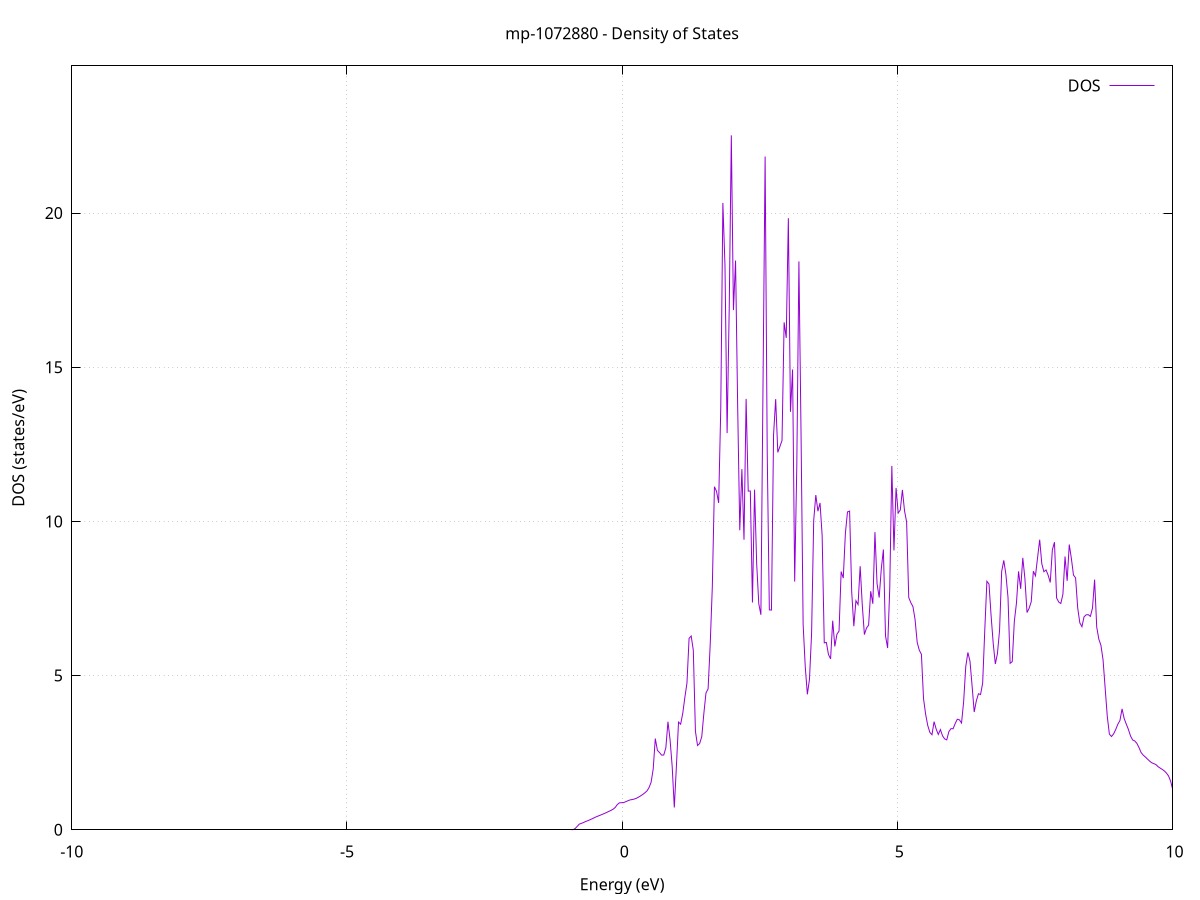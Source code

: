set title 'mp-1072880 - Density of States'
set xlabel 'Energy (eV)'
set ylabel 'DOS (states/eV)'
set grid
set xrange [-10:10]
set yrange [0:24.775]
set xzeroaxis lt -1
set terminal png size 800,600
set output 'mp-1072880_dos_gnuplot.png'
plot '-' using 1:2 with lines title 'DOS'
-52.203800 0.000000
-52.165400 0.000000
-52.127000 0.000000
-52.088600 0.000000
-52.050300 0.000000
-52.011900 0.000000
-51.973500 0.000000
-51.935100 0.000000
-51.896800 0.000000
-51.858400 0.000000
-51.820000 0.000000
-51.781600 0.000000
-51.743200 0.000000
-51.704900 0.000000
-51.666500 0.000000
-51.628100 0.000000
-51.589700 0.000000
-51.551400 0.000000
-51.513000 0.000000
-51.474600 0.000000
-51.436200 0.000000
-51.397900 0.000000
-51.359500 0.000000
-51.321100 0.000000
-51.282700 0.000000
-51.244400 0.000000
-51.206000 0.000000
-51.167600 0.000000
-51.129200 0.000000
-51.090800 0.000000
-51.052500 0.000000
-51.014100 0.000000
-50.975700 0.000000
-50.937300 0.000000
-50.899000 0.000000
-50.860600 0.000000
-50.822200 0.000000
-50.783800 0.000000
-50.745500 0.000000
-50.707100 0.000000
-50.668700 0.000000
-50.630300 0.000000
-50.592000 0.000000
-50.553600 0.000000
-50.515200 0.000000
-50.476800 0.000000
-50.438400 0.000000
-50.400100 0.000000
-50.361700 0.000000
-50.323300 0.000000
-50.284900 0.000000
-50.246600 0.000000
-50.208200 0.000000
-50.169800 0.000000
-50.131400 0.000000
-50.093100 0.000000
-50.054700 0.000000
-50.016300 0.000000
-49.977900 0.000000
-49.939600 0.000000
-49.901200 0.000000
-49.862800 0.000000
-49.824400 0.000000
-49.786000 0.000000
-49.747700 0.000000
-49.709300 0.000000
-49.670900 0.000000
-49.632500 0.000000
-49.594200 0.000000
-49.555800 0.000000
-49.517400 0.000000
-49.479000 0.000000
-49.440700 0.000000
-49.402300 0.000000
-49.363900 0.000000
-49.325500 0.000000
-49.287200 0.000000
-49.248800 0.000000
-49.210400 0.000000
-49.172000 0.000000
-49.133600 0.000000
-49.095300 0.000000
-49.056900 0.000000
-49.018500 0.000000
-48.980100 0.000000
-48.941800 0.000000
-48.903400 0.000000
-48.865000 0.000000
-48.826600 0.000000
-48.788300 0.000000
-48.749900 0.000000
-48.711500 0.000000
-48.673100 0.000000
-48.634800 0.000000
-48.596400 0.000000
-48.558000 0.000000
-48.519600 0.000000
-48.481200 0.000000
-48.442900 0.000000
-48.404500 0.000000
-48.366100 0.000000
-48.327700 0.000000
-48.289400 0.000000
-48.251000 0.000000
-48.212600 0.000000
-48.174200 0.000000
-48.135900 0.000000
-48.097500 0.000000
-48.059100 0.000000
-48.020700 0.000000
-47.982400 0.000000
-47.944000 0.000000
-47.905600 0.000000
-47.867200 0.000000
-47.828800 0.000000
-47.790500 0.000000
-47.752100 0.000000
-47.713700 0.000000
-47.675300 0.000000
-47.637000 0.000000
-47.598600 0.000000
-47.560200 0.000000
-47.521800 0.000000
-47.483500 0.000000
-47.445100 0.000000
-47.406700 0.000000
-47.368300 0.000000
-47.330000 0.000000
-47.291600 0.000000
-47.253200 0.000000
-47.214800 0.000000
-47.176400 0.000000
-47.138100 0.000000
-47.099700 0.000000
-47.061300 0.000000
-47.022900 0.000000
-46.984600 0.000000
-46.946200 0.000000
-46.907800 0.000000
-46.869400 0.000000
-46.831100 0.000000
-46.792700 0.000000
-46.754300 0.000000
-46.715900 0.000000
-46.677600 0.000000
-46.639200 0.000000
-46.600800 0.000000
-46.562400 0.000000
-46.524000 0.000000
-46.485700 0.000000
-46.447300 0.000000
-46.408900 0.000000
-46.370500 0.000000
-46.332200 0.000000
-46.293800 0.000000
-46.255400 0.000000
-46.217000 0.000000
-46.178700 0.000000
-46.140300 0.000000
-46.101900 0.000000
-46.063500 0.000000
-46.025200 0.000000
-45.986800 0.000000
-45.948400 0.000000
-45.910000 0.000000
-45.871600 0.000000
-45.833300 0.000000
-45.794900 0.000000
-45.756500 0.000000
-45.718100 0.000000
-45.679800 0.000000
-45.641400 0.000000
-45.603000 0.000000
-45.564600 0.000000
-45.526300 0.000000
-45.487900 0.000000
-45.449500 0.000000
-45.411100 0.000000
-45.372800 0.000000
-45.334400 0.000000
-45.296000 0.000000
-45.257600 0.000000
-45.219200 0.000000
-45.180900 0.000000
-45.142500 0.000000
-45.104100 0.000000
-45.065700 0.000000
-45.027400 0.000000
-44.989000 0.000000
-44.950600 0.000000
-44.912200 0.000000
-44.873900 0.000000
-44.835500 0.000000
-44.797100 0.000000
-44.758700 0.000000
-44.720400 0.000000
-44.682000 0.000000
-44.643600 0.000000
-44.605200 0.000000
-44.566800 0.000000
-44.528500 0.000000
-44.490100 0.000000
-44.451700 0.000000
-44.413300 0.000000
-44.375000 0.000000
-44.336600 0.000000
-44.298200 0.000000
-44.259800 0.000000
-44.221500 0.000000
-44.183100 0.000000
-44.144700 0.000000
-44.106300 0.000000
-44.068000 0.000000
-44.029600 0.000000
-43.991200 0.000000
-43.952800 0.000000
-43.914400 0.000000
-43.876100 0.000000
-43.837700 0.000000
-43.799300 0.000000
-43.760900 0.000000
-43.722600 0.000000
-43.684200 0.000000
-43.645800 0.000000
-43.607400 0.000000
-43.569100 0.000000
-43.530700 0.000000
-43.492300 0.000000
-43.453900 0.000000
-43.415600 0.000000
-43.377200 0.000000
-43.338800 0.000000
-43.300400 0.000000
-43.262000 0.000000
-43.223700 0.000000
-43.185300 0.000000
-43.146900 0.000000
-43.108500 0.000000
-43.070200 0.000000
-43.031800 0.000000
-42.993400 0.000000
-42.955000 0.000000
-42.916700 0.000000
-42.878300 0.000000
-42.839900 0.000000
-42.801500 0.000000
-42.763200 0.000000
-42.724800 0.000000
-42.686400 0.000000
-42.648000 0.000000
-42.609600 0.000000
-42.571300 0.000000
-42.532900 0.000000
-42.494500 0.000000
-42.456100 0.000000
-42.417800 0.000000
-42.379400 0.000000
-42.341000 0.000000
-42.302600 0.000000
-42.264300 0.000000
-42.225900 0.000000
-42.187500 0.000000
-42.149100 0.000000
-42.110800 0.000000
-42.072400 0.000000
-42.034000 0.000000
-41.995600 0.000000
-41.957200 0.000000
-41.918900 0.000000
-41.880500 0.000000
-41.842100 0.000000
-41.803700 0.000000
-41.765400 0.000000
-41.727000 0.000000
-41.688600 0.000000
-41.650200 0.000000
-41.611900 0.000000
-41.573500 0.000000
-41.535100 0.000000
-41.496700 0.000000
-41.458400 0.000000
-41.420000 0.000000
-41.381600 0.000000
-41.343200 0.000000
-41.304800 0.000000
-41.266500 0.000000
-41.228100 0.000000
-41.189700 0.000000
-41.151300 0.000000
-41.113000 0.000000
-41.074600 0.000000
-41.036200 0.000000
-40.997800 0.000000
-40.959500 0.000000
-40.921100 0.000000
-40.882700 0.000000
-40.844300 0.000000
-40.806000 0.000000
-40.767600 0.000000
-40.729200 0.000000
-40.690800 0.000000
-40.652400 0.000000
-40.614100 0.000000
-40.575700 0.000000
-40.537300 0.000000
-40.498900 0.000000
-40.460600 0.000000
-40.422200 0.000000
-40.383800 0.000000
-40.345400 0.000000
-40.307100 0.000000
-40.268700 0.000000
-40.230300 0.000000
-40.191900 0.000000
-40.153600 0.000000
-40.115200 0.000000
-40.076800 0.000000
-40.038400 0.000000
-40.000000 0.000000
-39.961700 0.000000
-39.923300 0.000000
-39.884900 0.000000
-39.846500 0.000000
-39.808200 0.000000
-39.769800 0.000000
-39.731400 0.000000
-39.693000 0.000000
-39.654700 0.000000
-39.616300 0.000000
-39.577900 0.000000
-39.539500 0.000000
-39.501200 0.000000
-39.462800 0.000000
-39.424400 0.000000
-39.386000 0.000000
-39.347600 0.000000
-39.309300 0.000000
-39.270900 0.000000
-39.232500 0.000000
-39.194100 0.000000
-39.155800 0.000000
-39.117400 0.000000
-39.079000 0.000000
-39.040600 0.000000
-39.002300 0.000000
-38.963900 0.000000
-38.925500 0.000000
-38.887100 0.000000
-38.848700 0.000000
-38.810400 0.000000
-38.772000 0.000000
-38.733600 0.000000
-38.695200 0.000000
-38.656900 0.000000
-38.618500 0.000000
-38.580100 0.000000
-38.541700 0.000000
-38.503400 0.000000
-38.465000 0.000000
-38.426600 0.000000
-38.388200 0.000000
-38.349900 0.000000
-38.311500 0.000000
-38.273100 0.000000
-38.234700 0.000000
-38.196300 0.000000
-38.158000 0.000000
-38.119600 0.000000
-38.081200 0.000000
-38.042800 0.000000
-38.004500 0.000000
-37.966100 0.000000
-37.927700 0.000000
-37.889300 0.000000
-37.851000 0.000000
-37.812600 0.000000
-37.774200 0.000000
-37.735800 0.000000
-37.697500 0.000000
-37.659100 0.000000
-37.620700 0.000000
-37.582300 0.000000
-37.543900 0.000000
-37.505600 0.000000
-37.467200 0.000000
-37.428800 0.000000
-37.390400 0.000000
-37.352100 0.000000
-37.313700 0.000000
-37.275300 0.000000
-37.236900 0.000000
-37.198600 0.000000
-37.160200 0.000000
-37.121800 0.000000
-37.083400 0.000000
-37.045100 0.000000
-37.006700 0.000000
-36.968300 0.000000
-36.929900 0.000000
-36.891500 0.000000
-36.853200 0.000000
-36.814800 0.000000
-36.776400 0.000000
-36.738000 0.000000
-36.699700 0.000000
-36.661300 0.000000
-36.622900 0.000000
-36.584500 0.000000
-36.546200 0.000000
-36.507800 0.000000
-36.469400 0.000000
-36.431000 0.000000
-36.392700 0.000000
-36.354300 0.000000
-36.315900 0.000000
-36.277500 0.000000
-36.239100 0.000000
-36.200800 0.000000
-36.162400 0.000000
-36.124000 0.000000
-36.085600 0.000000
-36.047300 0.000000
-36.008900 0.000000
-35.970500 0.000000
-35.932100 0.000000
-35.893800 0.000000
-35.855400 0.000000
-35.817000 0.000000
-35.778600 0.000000
-35.740300 0.000000
-35.701900 0.000000
-35.663500 0.000000
-35.625100 0.000000
-35.586700 0.000000
-35.548400 0.000000
-35.510000 0.000000
-35.471600 0.000000
-35.433200 0.000000
-35.394900 0.000000
-35.356500 0.000000
-35.318100 0.000000
-35.279700 0.000000
-35.241400 0.000000
-35.203000 0.000000
-35.164600 0.000000
-35.126200 0.000000
-35.087900 0.000000
-35.049500 0.000000
-35.011100 0.000000
-34.972700 0.000000
-34.934300 0.000000
-34.896000 0.000000
-34.857600 0.000000
-34.819200 0.000000
-34.780800 0.000000
-34.742500 0.000000
-34.704100 0.000000
-34.665700 0.000000
-34.627300 0.000000
-34.589000 0.000000
-34.550600 0.000000
-34.512200 0.000000
-34.473800 0.000000
-34.435500 0.000000
-34.397100 0.000000
-34.358700 0.000000
-34.320300 0.000000
-34.281900 0.000000
-34.243600 0.000000
-34.205200 0.000000
-34.166800 0.000000
-34.128400 0.000000
-34.090100 0.000000
-34.051700 0.010900
-34.013300 33.824600
-33.974900 0.000000
-33.936600 0.000000
-33.898200 0.000000
-33.859800 16.549400
-33.821400 18.087200
-33.783100 48.944100
-33.744700 22.887100
-33.706300 0.000000
-33.667900 0.000000
-33.629500 0.000000
-33.591200 0.000000
-33.552800 0.000000
-33.514400 0.000000
-33.476000 0.000000
-33.437700 0.000000
-33.399300 0.000000
-33.360900 0.000000
-33.322500 0.000000
-33.284200 0.000000
-33.245800 0.000000
-33.207400 0.000000
-33.169000 0.000000
-33.130700 0.000000
-33.092300 0.000000
-33.053900 0.000000
-33.015500 0.000000
-32.977100 0.000000
-32.938800 0.000000
-32.900400 0.000000
-32.862000 0.000000
-32.823600 0.000000
-32.785300 0.000000
-32.746900 0.000000
-32.708500 0.000000
-32.670100 0.000000
-32.631800 0.000000
-32.593400 0.000000
-32.555000 0.000000
-32.516600 0.000000
-32.478300 0.000000
-32.439900 0.000000
-32.401500 0.000000
-32.363100 0.000000
-32.324700 0.000000
-32.286400 0.000000
-32.248000 0.000000
-32.209600 0.000000
-32.171200 0.000000
-32.132900 0.000000
-32.094500 0.000000
-32.056100 0.000000
-32.017700 0.000000
-31.979400 0.000000
-31.941000 0.000000
-31.902600 0.000000
-31.864200 0.000000
-31.825900 0.000000
-31.787500 0.000000
-31.749100 0.000000
-31.710700 0.000000
-31.672300 0.000000
-31.634000 0.000000
-31.595600 0.000000
-31.557200 0.000000
-31.518800 0.000000
-31.480500 0.000000
-31.442100 0.000000
-31.403700 0.000000
-31.365300 0.000000
-31.327000 0.000000
-31.288600 0.000000
-31.250200 0.000000
-31.211800 0.000000
-31.173500 0.000000
-31.135100 0.000000
-31.096700 0.000000
-31.058300 0.000000
-31.019900 0.000000
-30.981600 0.000000
-30.943200 0.000000
-30.904800 0.000000
-30.866400 0.000000
-30.828100 0.000000
-30.789700 0.000000
-30.751300 0.000000
-30.712900 0.000000
-30.674600 0.000000
-30.636200 0.000000
-30.597800 0.000000
-30.559400 0.000000
-30.521100 0.000000
-30.482700 0.000000
-30.444300 0.000000
-30.405900 0.000000
-30.367500 0.000000
-30.329200 0.000000
-30.290800 0.000000
-30.252400 0.000000
-30.214000 0.000000
-30.175700 0.000000
-30.137300 0.000000
-30.098900 0.000000
-30.060500 0.000000
-30.022200 0.000000
-29.983800 0.000000
-29.945400 0.000000
-29.907000 0.000000
-29.868700 0.000000
-29.830300 0.000000
-29.791900 0.000000
-29.753500 0.000000
-29.715100 0.000000
-29.676800 0.000000
-29.638400 0.000000
-29.600000 0.000000
-29.561600 0.000000
-29.523300 0.000000
-29.484900 0.000000
-29.446500 0.000000
-29.408100 0.000000
-29.369800 0.000000
-29.331400 0.000000
-29.293000 0.000000
-29.254600 0.000000
-29.216300 0.000000
-29.177900 0.000000
-29.139500 0.000000
-29.101100 0.000000
-29.062700 0.000000
-29.024400 0.000000
-28.986000 0.000000
-28.947600 0.000000
-28.909200 0.000000
-28.870900 0.000000
-28.832500 0.000000
-28.794100 0.000000
-28.755700 0.000000
-28.717400 0.000000
-28.679000 0.000000
-28.640600 0.000000
-28.602200 0.000000
-28.563900 0.000000
-28.525500 0.000000
-28.487100 0.000000
-28.448700 0.000000
-28.410300 0.000000
-28.372000 0.000000
-28.333600 0.000000
-28.295200 0.000000
-28.256800 0.000000
-28.218500 0.000000
-28.180100 0.000000
-28.141700 0.000000
-28.103300 0.000000
-28.065000 0.000000
-28.026600 0.000000
-27.988200 0.000000
-27.949800 0.000000
-27.911500 0.000000
-27.873100 0.000000
-27.834700 0.000000
-27.796300 0.000000
-27.757900 0.000000
-27.719600 0.000000
-27.681200 0.000000
-27.642800 0.000000
-27.604400 0.000000
-27.566100 0.000000
-27.527700 0.000000
-27.489300 0.000000
-27.450900 0.000000
-27.412600 0.000000
-27.374200 0.000000
-27.335800 0.000000
-27.297400 0.000000
-27.259100 0.000000
-27.220700 0.000000
-27.182300 0.000000
-27.143900 0.000000
-27.105500 0.000000
-27.067200 0.000000
-27.028800 0.000000
-26.990400 0.000000
-26.952000 0.000000
-26.913700 0.000000
-26.875300 0.000000
-26.836900 0.000000
-26.798500 0.000000
-26.760200 0.000000
-26.721800 0.000000
-26.683400 0.000000
-26.645000 0.000000
-26.606700 0.000000
-26.568300 0.000000
-26.529900 0.000000
-26.491500 0.000000
-26.453100 0.000000
-26.414800 0.000000
-26.376400 0.000000
-26.338000 0.000000
-26.299600 0.000000
-26.261300 0.000000
-26.222900 0.000000
-26.184500 0.000000
-26.146100 0.000000
-26.107800 0.000000
-26.069400 0.000000
-26.031000 0.000000
-25.992600 0.000000
-25.954200 0.000000
-25.915900 0.000000
-25.877500 0.000000
-25.839100 0.000000
-25.800700 0.000000
-25.762400 0.000000
-25.724000 0.000000
-25.685600 0.000000
-25.647200 0.000000
-25.608900 0.000000
-25.570500 0.000000
-25.532100 0.000000
-25.493700 0.000000
-25.455400 0.000000
-25.417000 0.000000
-25.378600 0.000000
-25.340200 0.000000
-25.301800 0.000000
-25.263500 0.000000
-25.225100 0.000000
-25.186700 0.000000
-25.148300 0.000000
-25.110000 0.000000
-25.071600 0.000000
-25.033200 0.000000
-24.994800 0.000000
-24.956500 0.000000
-24.918100 0.000000
-24.879700 0.000000
-24.841300 0.000000
-24.803000 0.000000
-24.764600 0.000000
-24.726200 0.000000
-24.687800 0.000000
-24.649400 0.000000
-24.611100 0.000000
-24.572700 0.000000
-24.534300 0.000000
-24.495900 0.000000
-24.457600 0.000000
-24.419200 0.000000
-24.380800 0.000000
-24.342400 0.000000
-24.304100 0.000000
-24.265700 0.000000
-24.227300 0.000000
-24.188900 0.000000
-24.150600 0.000000
-24.112200 0.000000
-24.073800 0.000000
-24.035400 0.000000
-23.997000 0.000000
-23.958700 0.000000
-23.920300 0.000000
-23.881900 0.000000
-23.843500 0.000000
-23.805200 0.000000
-23.766800 0.000000
-23.728400 0.000000
-23.690000 0.000000
-23.651700 0.000000
-23.613300 0.000000
-23.574900 0.000000
-23.536500 0.000000
-23.498200 0.000000
-23.459800 0.000000
-23.421400 0.000000
-23.383000 0.000000
-23.344600 0.000000
-23.306300 0.000000
-23.267900 0.000000
-23.229500 0.000000
-23.191100 0.000000
-23.152800 0.000000
-23.114400 0.000000
-23.076000 0.000000
-23.037600 0.000000
-22.999300 0.000000
-22.960900 0.000000
-22.922500 0.000000
-22.884100 0.000000
-22.845800 0.000000
-22.807400 0.000000
-22.769000 0.000000
-22.730600 0.000000
-22.692200 0.000000
-22.653900 0.000000
-22.615500 0.000000
-22.577100 0.000000
-22.538700 0.000000
-22.500400 0.000000
-22.462000 0.000000
-22.423600 0.000000
-22.385200 0.000000
-22.346900 0.000000
-22.308500 0.000000
-22.270100 0.000000
-22.231700 0.000000
-22.193400 0.000000
-22.155000 0.000000
-22.116600 0.000000
-22.078200 0.000000
-22.039800 0.000000
-22.001500 0.000000
-21.963100 0.000000
-21.924700 0.000000
-21.886300 0.000000
-21.848000 0.000000
-21.809600 0.000000
-21.771200 0.000000
-21.732800 0.000000
-21.694500 0.000000
-21.656100 0.000000
-21.617700 0.000000
-21.579300 0.000000
-21.541000 0.000000
-21.502600 0.000000
-21.464200 0.000000
-21.425800 0.000000
-21.387400 0.000000
-21.349100 0.000000
-21.310700 0.000000
-21.272300 0.000000
-21.233900 0.000000
-21.195600 0.000000
-21.157200 0.000000
-21.118800 0.000000
-21.080400 0.000000
-21.042100 0.000000
-21.003700 0.000000
-20.965300 0.000000
-20.926900 0.000000
-20.888600 0.000000
-20.850200 0.000000
-20.811800 0.000000
-20.773400 0.000000
-20.735000 0.000000
-20.696700 0.000000
-20.658300 0.000000
-20.619900 0.000000
-20.581500 0.000000
-20.543200 0.000000
-20.504800 0.000000
-20.466400 0.000000
-20.428000 0.000000
-20.389700 0.000000
-20.351300 0.000000
-20.312900 0.000000
-20.274500 0.000000
-20.236200 0.000000
-20.197800 0.000000
-20.159400 0.000000
-20.121000 0.000000
-20.082600 0.000000
-20.044300 0.000000
-20.005900 0.000000
-19.967500 0.000000
-19.929100 0.000000
-19.890800 0.000000
-19.852400 0.000000
-19.814000 0.000000
-19.775600 0.000000
-19.737300 0.000000
-19.698900 0.000000
-19.660500 0.000000
-19.622100 0.000000
-19.583800 0.000000
-19.545400 0.000000
-19.507000 0.000000
-19.468600 0.000000
-19.430200 0.000000
-19.391900 0.000000
-19.353500 0.000000
-19.315100 0.000000
-19.276700 0.000000
-19.238400 0.000000
-19.200000 0.000000
-19.161600 0.000000
-19.123200 0.000000
-19.084900 0.000000
-19.046500 0.000000
-19.008100 0.000000
-18.969700 0.000000
-18.931400 0.000000
-18.893000 0.000000
-18.854600 0.000000
-18.816200 0.000000
-18.777800 0.000000
-18.739500 0.000000
-18.701100 0.000000
-18.662700 0.000000
-18.624300 0.000000
-18.586000 0.000000
-18.547600 0.000000
-18.509200 0.000000
-18.470800 0.000000
-18.432500 0.000000
-18.394100 0.000000
-18.355700 0.000000
-18.317300 0.000000
-18.279000 0.000000
-18.240600 0.000000
-18.202200 0.000000
-18.163800 0.000000
-18.125400 0.000000
-18.087100 0.000000
-18.048700 0.000000
-18.010300 0.000000
-17.971900 0.000000
-17.933600 0.000000
-17.895200 0.000000
-17.856800 0.000000
-17.818400 0.000000
-17.780100 0.000000
-17.741700 0.000000
-17.703300 0.000000
-17.664900 0.000000
-17.626600 0.000000
-17.588200 0.000000
-17.549800 0.000000
-17.511400 0.000000
-17.473000 0.000000
-17.434700 0.000000
-17.396300 0.000000
-17.357900 0.000000
-17.319500 0.000000
-17.281200 0.000000
-17.242800 0.000000
-17.204400 0.000000
-17.166000 0.000000
-17.127700 0.000000
-17.089300 0.000000
-17.050900 0.000000
-17.012500 0.000000
-16.974200 0.000000
-16.935800 0.000000
-16.897400 0.000000
-16.859000 0.000000
-16.820600 0.000000
-16.782300 0.000000
-16.743900 0.000000
-16.705500 0.000000
-16.667100 0.000000
-16.628800 0.000000
-16.590400 0.000000
-16.552000 0.000000
-16.513600 0.000000
-16.475300 0.000000
-16.436900 0.000000
-16.398500 0.000000
-16.360100 0.000000
-16.321800 0.000000
-16.283400 0.000000
-16.245000 0.000000
-16.206600 0.000000
-16.168200 0.000000
-16.129900 0.000000
-16.091500 0.000000
-16.053100 0.000000
-16.014700 0.000000
-15.976400 0.000000
-15.938000 0.000000
-15.899600 0.000000
-15.861200 1.132400
-15.822900 11.417100
-15.784500 42.058000
-15.746100 26.203400
-15.707700 15.003100
-15.669400 9.931400
-15.631000 8.316200
-15.592600 12.485500
-15.554200 19.327700
-15.515800 5.688600
-15.477500 8.022800
-15.439100 16.328100
-15.400700 31.840500
-15.362300 26.794300
-15.324000 23.308500
-15.285600 25.986800
-15.247200 22.369800
-15.208800 7.140400
-15.170500 14.078700
-15.132100 24.670000
-15.093700 20.417800
-15.055300 17.638200
-15.017000 19.714100
-14.978600 21.441500
-14.940200 22.056500
-14.901800 17.754700
-14.863400 15.718200
-14.825100 19.595100
-14.786700 19.502500
-14.748300 35.721100
-14.709900 37.119700
-14.671600 13.592200
-14.633200 0.000000
-14.594800 0.000000
-14.556400 0.000000
-14.518100 0.000000
-14.479700 0.000000
-14.441300 0.000000
-14.402900 0.000000
-14.364600 0.000000
-14.326200 0.000000
-14.287800 0.000000
-14.249400 0.000000
-14.211000 0.000000
-14.172700 0.000000
-14.134300 0.000000
-14.095900 0.000000
-14.057500 0.000000
-14.019200 0.000000
-13.980800 0.000000
-13.942400 0.000000
-13.904000 0.000000
-13.865700 0.000000
-13.827300 0.000000
-13.788900 0.000000
-13.750500 0.000000
-13.712100 0.000000
-13.673800 0.000000
-13.635400 0.000000
-13.597000 0.000000
-13.558600 0.000000
-13.520300 0.000000
-13.481900 0.000000
-13.443500 0.000000
-13.405100 0.000000
-13.366800 0.000000
-13.328400 0.000000
-13.290000 0.000000
-13.251600 0.000000
-13.213300 0.000000
-13.174900 0.000000
-13.136500 0.000000
-13.098100 0.000000
-13.059700 0.000000
-13.021400 0.000000
-12.983000 0.000000
-12.944600 0.000000
-12.906200 0.000000
-12.867900 0.000000
-12.829500 0.000000
-12.791100 0.000000
-12.752700 0.000000
-12.714400 0.000000
-12.676000 0.000000
-12.637600 0.000000
-12.599200 0.000000
-12.560900 0.000000
-12.522500 0.000000
-12.484100 0.000000
-12.445700 0.000000
-12.407300 0.000000
-12.369000 0.000000
-12.330600 0.000000
-12.292200 0.000000
-12.253800 0.000000
-12.215500 0.000000
-12.177100 0.000000
-12.138700 0.000000
-12.100300 0.000000
-12.062000 0.000000
-12.023600 0.000000
-11.985200 0.000000
-11.946800 0.000000
-11.908500 0.000000
-11.870100 0.000000
-11.831700 0.000000
-11.793300 0.000000
-11.754900 0.000000
-11.716600 0.000000
-11.678200 0.000000
-11.639800 0.000000
-11.601400 0.000000
-11.563100 0.000000
-11.524700 0.000000
-11.486300 0.000000
-11.447900 0.000000
-11.409600 0.000000
-11.371200 0.000000
-11.332800 0.000000
-11.294400 0.000000
-11.256100 0.000000
-11.217700 0.000000
-11.179300 0.000000
-11.140900 0.000000
-11.102500 0.000000
-11.064200 0.000000
-11.025800 0.000000
-10.987400 0.000000
-10.949000 0.000000
-10.910700 0.000000
-10.872300 0.000000
-10.833900 0.000000
-10.795500 0.000000
-10.757200 0.000000
-10.718800 0.000000
-10.680400 0.000000
-10.642000 0.000000
-10.603700 0.000000
-10.565300 0.000000
-10.526900 0.000000
-10.488500 0.000000
-10.450100 0.000000
-10.411800 0.000000
-10.373400 0.000000
-10.335000 0.000000
-10.296600 0.000000
-10.258300 0.000000
-10.219900 0.000000
-10.181500 0.000000
-10.143100 0.000000
-10.104800 0.000000
-10.066400 0.000000
-10.028000 0.000000
-9.989600 0.000000
-9.951300 0.000000
-9.912900 0.000000
-9.874500 0.000000
-9.836100 0.000000
-9.797700 0.000000
-9.759400 0.000000
-9.721000 0.000000
-9.682600 0.000000
-9.644200 0.000000
-9.605900 0.000000
-9.567500 0.000000
-9.529100 0.000000
-9.490700 0.000000
-9.452400 0.000000
-9.414000 0.000000
-9.375600 0.000000
-9.337200 0.000000
-9.298900 0.000000
-9.260500 0.000000
-9.222100 0.000000
-9.183700 0.000000
-9.145300 0.000000
-9.107000 0.000000
-9.068600 0.000000
-9.030200 0.000000
-8.991800 0.000000
-8.953500 0.000000
-8.915100 0.000000
-8.876700 0.000000
-8.838300 0.000000
-8.800000 0.000000
-8.761600 0.000000
-8.723200 0.000000
-8.684800 0.000000
-8.646500 0.000000
-8.608100 0.000000
-8.569700 0.000000
-8.531300 0.000000
-8.492900 0.000000
-8.454600 0.000000
-8.416200 0.000000
-8.377800 0.000000
-8.339400 0.000000
-8.301100 0.000000
-8.262700 0.000000
-8.224300 0.000000
-8.185900 0.000000
-8.147600 0.000000
-8.109200 0.000000
-8.070800 0.000000
-8.032400 0.000000
-7.994100 0.000000
-7.955700 0.000000
-7.917300 0.000000
-7.878900 0.000000
-7.840500 0.000000
-7.802200 0.000000
-7.763800 0.000000
-7.725400 0.000000
-7.687000 0.000000
-7.648700 0.000000
-7.610300 0.000000
-7.571900 0.000000
-7.533500 0.000000
-7.495200 0.000000
-7.456800 0.000000
-7.418400 0.000000
-7.380000 0.000000
-7.341700 0.000000
-7.303300 0.000000
-7.264900 0.000000
-7.226500 0.000000
-7.188100 0.000000
-7.149800 0.000000
-7.111400 0.000000
-7.073000 0.000000
-7.034600 0.000000
-6.996300 0.000000
-6.957900 0.000000
-6.919500 0.000000
-6.881100 0.000000
-6.842800 0.000000
-6.804400 0.000000
-6.766000 0.000000
-6.727600 0.000000
-6.689300 0.000000
-6.650900 0.000000
-6.612500 0.000000
-6.574100 0.000000
-6.535700 0.000000
-6.497400 0.000000
-6.459000 0.000000
-6.420600 0.000000
-6.382200 0.000000
-6.343900 0.000000
-6.305500 0.000000
-6.267100 0.000000
-6.228700 0.000000
-6.190400 0.000000
-6.152000 0.000000
-6.113600 0.000000
-6.075200 0.000000
-6.036900 0.000000
-5.998500 0.000000
-5.960100 0.000000
-5.921700 0.000000
-5.883300 0.000000
-5.845000 0.000000
-5.806600 0.000000
-5.768200 0.000000
-5.729800 0.000000
-5.691500 0.000000
-5.653100 0.000000
-5.614700 0.000000
-5.576300 0.000000
-5.538000 0.000000
-5.499600 0.000000
-5.461200 0.000000
-5.422800 0.000000
-5.384500 0.000000
-5.346100 0.000000
-5.307700 0.000000
-5.269300 0.000000
-5.230900 0.000000
-5.192600 0.000000
-5.154200 0.000000
-5.115800 0.000000
-5.077400 0.000000
-5.039100 0.000000
-5.000700 0.000000
-4.962300 0.000000
-4.923900 0.000000
-4.885600 0.000000
-4.847200 0.000000
-4.808800 0.000000
-4.770400 0.000000
-4.732100 0.000000
-4.693700 0.000000
-4.655300 0.000000
-4.616900 0.000000
-4.578500 0.000000
-4.540200 0.000000
-4.501800 0.000000
-4.463400 0.000000
-4.425000 0.000000
-4.386700 0.000000
-4.348300 0.000000
-4.309900 0.000000
-4.271500 0.000000
-4.233200 0.000000
-4.194800 0.000000
-4.156400 0.000000
-4.118000 0.000000
-4.079700 0.000000
-4.041300 0.000000
-4.002900 0.000000
-3.964500 0.000000
-3.926100 0.000000
-3.887800 0.000000
-3.849400 0.000000
-3.811000 0.000000
-3.772600 0.000000
-3.734300 0.000000
-3.695900 0.000000
-3.657500 0.000000
-3.619100 0.000000
-3.580800 0.000000
-3.542400 0.000000
-3.504000 0.000000
-3.465600 0.000000
-3.427300 0.000000
-3.388900 0.000000
-3.350500 0.000000
-3.312100 0.000000
-3.273700 0.000000
-3.235400 0.000000
-3.197000 0.000000
-3.158600 0.000000
-3.120200 0.000000
-3.081900 0.000000
-3.043500 0.000000
-3.005100 0.000000
-2.966700 0.000000
-2.928400 0.000000
-2.890000 0.000000
-2.851600 0.000000
-2.813200 0.000000
-2.774900 0.000000
-2.736500 0.000000
-2.698100 0.000000
-2.659700 0.000000
-2.621300 0.000000
-2.583000 0.000000
-2.544600 0.000000
-2.506200 0.000000
-2.467800 0.000000
-2.429500 0.000000
-2.391100 0.000000
-2.352700 0.000000
-2.314300 0.000000
-2.276000 0.000000
-2.237600 0.000000
-2.199200 0.000000
-2.160800 0.000000
-2.122500 0.000000
-2.084100 0.000000
-2.045700 0.000000
-2.007300 0.000000
-1.968900 0.000000
-1.930600 0.000000
-1.892200 0.000000
-1.853800 0.000000
-1.815400 0.000000
-1.777100 0.000000
-1.738700 0.000000
-1.700300 0.000000
-1.661900 0.000000
-1.623600 0.000000
-1.585200 0.000000
-1.546800 0.000000
-1.508400 0.000000
-1.470100 0.000000
-1.431700 0.000000
-1.393300 0.000000
-1.354900 0.000000
-1.316500 0.000000
-1.278200 0.000000
-1.239800 0.000000
-1.201400 0.000000
-1.163000 0.000000
-1.124700 0.000000
-1.086300 0.000000
-1.047900 0.000000
-1.009500 0.000000
-0.971200 0.000000
-0.932800 0.000000
-0.894400 0.002200
-0.856000 0.037500
-0.817600 0.107300
-0.779300 0.183400
-0.740900 0.207600
-0.702500 0.235200
-0.664100 0.267500
-0.625800 0.293100
-0.587400 0.322400
-0.549000 0.353900
-0.510600 0.386400
-0.472300 0.418900
-0.433900 0.447200
-0.395500 0.474600
-0.357100 0.502400
-0.318800 0.532300
-0.280400 0.563300
-0.242000 0.595500
-0.203600 0.628600
-0.165200 0.666100
-0.126900 0.721700
-0.088500 0.817200
-0.050100 0.873300
-0.011700 0.878400
0.026600 0.880800
0.065000 0.911100
0.103400 0.940000
0.141800 0.967300
0.180100 0.980700
0.218500 0.994900
0.256900 1.020800
0.295300 1.056300
0.333600 1.096600
0.372000 1.142600
0.410400 1.195100
0.448800 1.255200
0.487200 1.363200
0.525500 1.537200
0.563900 1.962600
0.602300 2.958500
0.640700 2.576100
0.679000 2.504400
0.717400 2.421800
0.755800 2.424100
0.794200 2.660000
0.832500 3.505000
0.870900 2.916800
0.909300 2.054400
0.947700 0.722700
0.986000 2.062900
1.024400 3.491700
1.062800 3.425000
1.101200 3.774900
1.139600 4.293200
1.177900 4.762500
1.216300 6.209000
1.254700 6.284300
1.293100 5.820800
1.331400 3.197700
1.369800 2.733000
1.408200 2.797900
1.446600 3.019100
1.484900 3.775900
1.523300 4.438700
1.561700 4.568600
1.600100 6.008100
1.638400 7.873000
1.676800 11.126800
1.715200 10.975200
1.753600 10.600500
1.792000 13.673200
1.830300 20.330400
1.868700 18.291900
1.907100 12.865000
1.945500 16.899300
1.983800 22.522300
2.022200 16.853300
2.060600 18.461300
2.099000 13.738700
2.137300 9.714300
2.175700 11.694900
2.214100 9.408000
2.252500 13.974200
2.290800 10.984000
2.329200 10.987400
2.367600 7.369900
2.406000 11.029400
2.444400 8.631400
2.482700 7.328200
2.521100 6.973300
2.559500 14.413400
2.597900 21.833600
2.636200 12.200200
2.674600 7.132400
2.713000 7.125600
2.751400 12.818700
2.789700 13.968800
2.828100 12.240700
2.866500 12.428600
2.904900 12.626600
2.943200 16.457000
2.981600 15.952800
3.020000 19.835500
3.058400 13.555700
3.096800 14.928200
3.135100 8.048500
3.173500 11.796600
3.211900 18.432800
3.250300 12.895900
3.288600 6.658800
3.327000 5.288800
3.365400 4.392700
3.403800 4.878700
3.442100 6.360000
3.480500 10.027600
3.518900 10.856200
3.557300 10.331200
3.595600 10.600300
3.634000 9.543000
3.672400 6.061200
3.710800 6.076200
3.749200 5.683000
3.787500 5.541900
3.825900 6.781400
3.864300 5.947000
3.902700 6.342300
3.941000 6.444700
3.979400 8.373900
4.017800 8.162700
4.056200 9.609700
4.094500 10.309200
4.132900 10.334900
4.171300 7.703400
4.209700 6.601500
4.248000 7.429100
4.286400 7.305200
4.324800 8.548500
4.363200 7.294600
4.401600 6.330900
4.439900 6.543300
4.478300 6.637300
4.516700 7.737000
4.555100 7.330700
4.593400 9.652900
4.631800 7.982300
4.670200 7.531100
4.708600 8.456300
4.746900 9.088600
4.785300 6.289400
4.823700 5.894600
4.862100 7.810000
4.900400 11.799700
4.938800 9.061300
4.977200 11.087700
5.015600 10.269600
5.054000 10.373700
5.092300 11.021600
5.130700 10.347300
5.169100 9.982000
5.207500 7.533200
5.245800 7.363600
5.284200 7.236700
5.322600 6.816600
5.361000 6.078800
5.399300 5.822800
5.437700 5.691000
5.476100 4.256800
5.514500 3.744600
5.552800 3.383500
5.591200 3.158600
5.629600 3.082200
5.668000 3.506400
5.706400 3.262800
5.744700 3.091800
5.783100 3.249400
5.821500 3.046500
5.859900 2.947300
5.898200 2.916100
5.936600 3.183000
5.975000 3.280200
6.013400 3.276300
6.051700 3.446500
6.090100 3.585400
6.128500 3.564500
6.166900 3.462900
6.205200 4.155700
6.243600 5.293900
6.282000 5.750600
6.320400 5.467500
6.358800 4.661900
6.397100 3.819100
6.435500 4.179600
6.473900 4.411700
6.512300 4.385700
6.550600 4.756200
6.589000 6.470500
6.627400 8.058600
6.665800 7.969400
6.704100 6.937700
6.742500 6.041100
6.780900 5.378500
6.819300 5.716000
6.857600 6.464900
6.896000 8.374500
6.934400 8.738100
6.972800 8.284600
7.011200 7.536000
7.049500 5.398600
7.087900 5.452400
7.126300 6.763600
7.164700 7.353200
7.203000 8.379500
7.241400 7.814900
7.279800 8.818600
7.318200 8.153600
7.356500 7.045200
7.394900 7.184300
7.433300 7.395400
7.471700 8.386800
7.510000 8.236200
7.548400 8.826400
7.586800 9.407600
7.625200 8.628900
7.663600 8.368800
7.701900 8.427600
7.740300 8.257200
7.778700 8.021600
7.817100 9.079600
7.855400 9.326700
7.893800 7.520800
7.932200 7.386600
7.970600 7.337900
8.008900 7.638900
8.047300 8.863000
8.085700 8.073000
8.124100 9.251000
8.162400 8.802100
8.200800 8.260100
8.239200 8.168800
8.277600 7.194800
8.316000 6.711800
8.354300 6.586300
8.392700 6.904900
8.431100 6.971300
8.469500 6.976300
8.507800 6.920400
8.546200 7.186100
8.584600 8.112500
8.623000 6.576600
8.661300 6.182600
8.699700 5.983100
8.738100 5.512700
8.776500 4.593000
8.814800 3.681700
8.853200 3.101600
8.891600 3.024700
8.930000 3.110300
8.968400 3.252400
9.006700 3.422800
9.045100 3.544200
9.083500 3.922900
9.121900 3.607000
9.160200 3.428100
9.198600 3.256300
9.237000 3.043400
9.275400 2.913600
9.313700 2.881700
9.352100 2.805000
9.390500 2.669400
9.428900 2.508800
9.467200 2.421400
9.505600 2.362500
9.544000 2.295200
9.582400 2.230900
9.620800 2.175200
9.659100 2.145900
9.697500 2.117600
9.735900 2.049400
9.774300 2.002500
9.812600 1.959700
9.851000 1.909500
9.889400 1.840000
9.927800 1.747200
9.966100 1.576300
10.004500 1.297900
10.042900 1.239500
10.081300 1.223700
10.119600 1.210500
10.158000 1.131200
10.196400 1.096100
10.234800 1.085800
10.273200 1.086300
10.311500 1.110900
10.349900 1.148400
10.388300 1.160100
10.426700 1.138300
10.465000 1.086200
10.503400 0.990000
10.541800 0.889400
10.580200 0.773600
10.618500 0.663600
10.656900 0.593900
10.695300 0.555000
10.733700 0.673000
10.772000 1.200600
10.810400 3.205300
10.848800 5.160100
10.887200 6.651100
10.925600 7.483000
10.963900 5.430700
11.002300 5.411700
11.040700 5.477800
11.079100 5.201800
11.117400 2.903900
11.155800 2.684800
11.194200 3.035500
11.232600 3.781100
11.270900 4.659800
11.309300 4.728300
11.347700 4.332500
11.386100 4.062000
11.424500 4.300500
11.462800 4.672300
11.501200 5.112500
11.539600 5.298200
11.578000 5.743700
11.616300 6.831800
11.654700 6.218100
11.693100 4.729100
11.731500 3.708300
11.769800 3.507400
11.808200 3.472600
11.846600 3.172000
11.885000 5.781900
11.923300 5.348400
11.961700 5.225100
12.000100 2.977500
12.038500 4.728900
12.076900 3.987000
12.115200 4.114900
12.153600 3.814100
12.192000 3.556200
12.230400 3.394500
12.268700 3.767600
12.307100 3.818600
12.345500 3.236000
12.383900 3.203500
12.422200 3.138500
12.460600 3.084800
12.499000 3.330200
12.537400 3.439000
12.575700 3.733300
12.614100 4.029900
12.652500 4.221000
12.690900 3.997500
12.729300 3.840800
12.767600 4.081900
12.806000 4.200700
12.844400 4.258000
12.882800 4.204300
12.921100 4.886700
12.959500 4.365100
12.997900 4.025100
13.036300 3.998500
13.074600 3.917900
13.113000 4.062800
13.151400 4.171900
13.189800 4.713000
13.228100 5.772500
13.266500 5.371700
13.304900 4.401800
13.343300 4.471000
13.381700 5.052800
13.420000 4.440600
13.458400 4.655700
13.496800 5.284700
13.535200 5.716400
13.573500 5.633200
13.611900 5.867800
13.650300 5.466400
13.688700 5.867800
13.727000 4.557000
13.765400 5.208900
13.803800 5.794100
13.842200 5.609600
13.880500 5.266800
13.918900 5.538300
13.957300 5.650100
13.995700 5.494700
14.034100 4.614800
14.072400 4.115600
14.110800 3.716700
14.149200 3.288000
14.187600 3.371500
14.225900 3.564400
14.264300 3.816100
14.302700 4.261800
14.341100 4.723200
14.379400 4.554200
14.417800 4.686700
14.456200 4.367800
14.494600 4.422200
14.532900 4.638800
14.571300 5.450800
14.609700 5.461200
14.648100 5.298700
14.686500 5.427800
14.724800 5.544200
14.763200 5.135300
14.801600 4.894800
14.840000 4.961000
14.878300 5.501500
14.916700 6.127800
14.955100 6.762700
14.993500 6.702100
15.031800 6.520400
15.070200 5.807500
15.108600 5.513200
15.147000 5.235200
15.185300 4.959500
15.223700 5.272500
15.262100 4.857100
15.300500 5.104400
15.338900 5.577000
15.377200 6.232500
15.415600 6.208900
15.454000 5.479900
15.492400 5.323200
15.530700 5.308300
15.569100 5.320300
15.607500 5.498900
15.645900 5.358700
15.684200 5.028200
15.722600 4.390200
15.761000 3.584600
15.799400 3.502700
15.837700 3.573100
15.876100 3.530500
15.914500 3.801300
15.952900 3.810400
15.991300 4.307300
16.029600 4.981200
16.068000 5.575200
16.106400 5.280300
16.144800 5.613500
16.183100 5.829600
16.221500 5.897200
16.259900 5.814900
16.298300 6.484200
16.336600 6.317800
16.375000 5.918700
16.413400 5.530700
16.451800 5.503300
16.490100 5.093600
16.528500 4.756900
16.566900 5.067800
16.605300 6.048600
16.643700 6.559400
16.682000 6.844100
16.720400 6.318000
16.758800 5.590400
16.797200 5.303400
16.835500 5.052300
16.873900 4.970700
16.912300 5.380300
16.950700 5.322300
16.989000 5.124300
17.027400 4.929500
17.065800 4.855300
17.104200 4.591200
17.142500 4.559000
17.180900 4.632900
17.219300 4.616400
17.257700 4.631100
17.296100 4.764700
17.334400 5.010900
17.372800 4.985100
17.411200 5.007600
17.449600 4.806400
17.487900 4.488700
17.526300 4.353000
17.564700 4.432500
17.603100 3.907400
17.641400 3.867400
17.679800 3.869900
17.718200 4.068400
17.756600 4.407900
17.794900 4.796400
17.833300 5.133100
17.871700 4.981900
17.910100 4.763300
17.948500 4.492500
17.986800 4.241800
18.025200 4.020100
18.063600 4.051000
18.102000 4.274800
18.140300 4.383700
18.178700 4.898400
18.217100 6.104900
18.255500 6.850600
18.293800 7.123500
18.332200 6.916300
18.370600 6.887500
18.409000 6.773000
18.447300 6.756000
18.485700 6.954300
18.524100 6.946100
18.562500 6.681700
18.600900 6.693800
18.639200 7.213600
18.677600 7.692200
18.716000 7.787000
18.754400 7.754000
18.792700 6.336200
18.831100 5.034700
18.869500 6.151700
18.907900 5.427300
18.946200 5.202100
18.984600 5.565500
19.023000 6.092600
19.061400 5.772000
19.099700 5.764000
19.138100 5.723500
19.176500 5.637300
19.214900 6.080400
19.253300 5.982300
19.291600 6.728600
19.330000 6.965000
19.368400 6.618200
19.406800 5.673100
19.445100 4.876600
19.483500 4.522800
19.521900 4.240100
19.560300 4.266700
19.598600 4.364000
19.637000 4.474700
19.675400 4.758700
19.713800 4.847900
19.752100 5.671900
19.790500 5.631300
19.828900 5.044200
19.867300 4.354700
19.905700 3.836700
19.944000 3.762400
19.982400 3.936000
20.020800 4.260100
20.059200 4.598000
20.097500 4.175500
20.135900 3.985400
20.174300 3.797200
20.212700 3.523600
20.251000 3.299700
20.289400 3.160200
20.327800 2.923300
20.366200 2.551900
20.404500 2.174000
20.442900 1.492900
20.481300 1.290400
20.519700 1.134600
20.558100 1.022900
20.596400 0.994500
20.634800 0.958300
20.673200 0.917200
20.711600 0.989100
20.749900 1.028300
20.788300 1.074600
20.826700 0.975200
20.865100 0.708100
20.903400 0.500300
20.941800 0.366400
20.980200 0.134200
21.018600 0.015000
21.056900 0.000000
21.095300 0.000000
21.133700 0.000000
21.172100 0.000000
21.210500 0.000000
21.248800 0.000000
21.287200 0.000000
21.325600 0.000000
21.364000 0.000000
21.402300 0.000000
21.440700 0.000000
21.479100 0.000000
21.517500 0.000000
21.555800 0.000000
21.594200 0.000000
21.632600 0.000000
21.671000 0.000000
21.709300 0.000000
21.747700 0.000000
21.786100 0.000000
21.824500 0.000000
21.862900 0.000000
21.901200 0.000000
21.939600 0.000000
21.978000 0.000000
22.016400 0.000000
22.054700 0.000000
22.093100 0.000000
22.131500 0.000000
22.169900 0.000000
22.208200 0.000000
22.246600 0.000000
22.285000 0.000000
22.323400 0.000000
22.361700 0.000000
22.400100 0.000000
22.438500 0.000000
22.476900 0.000000
22.515300 0.000000
22.553600 0.000000
22.592000 0.000000
22.630400 0.000000
22.668800 0.000000
22.707100 0.000000
22.745500 0.000000
22.783900 0.000000
22.822300 0.000000
22.860600 0.000000
22.899000 0.000000
22.937400 0.000000
22.975800 0.000000
23.014100 0.000000
23.052500 0.000000
23.090900 0.000000
23.129300 0.000000
23.167700 0.000000
23.206000 0.000000
23.244400 0.000000
23.282800 0.000000
23.321200 0.000000
23.359500 0.000000
23.397900 0.000000
23.436300 0.000000
23.474700 0.000000
23.513000 0.000000
23.551400 0.000000
23.589800 0.000000
23.628200 0.000000
23.666500 0.000000
23.704900 0.000000
23.743300 0.000000
23.781700 0.000000
23.820100 0.000000
23.858400 0.000000
23.896800 0.000000
23.935200 0.000000
23.973600 0.000000
24.011900 0.000000
24.050300 0.000000
24.088700 0.000000
24.127100 0.000000
24.165400 0.000000
24.203800 0.000000
24.242200 0.000000
24.280600 0.000000
24.319000 0.000000
24.357300 0.000000
24.395700 0.000000
24.434100 0.000000
24.472500 0.000000
24.510800 0.000000
24.549200 0.000000
e
